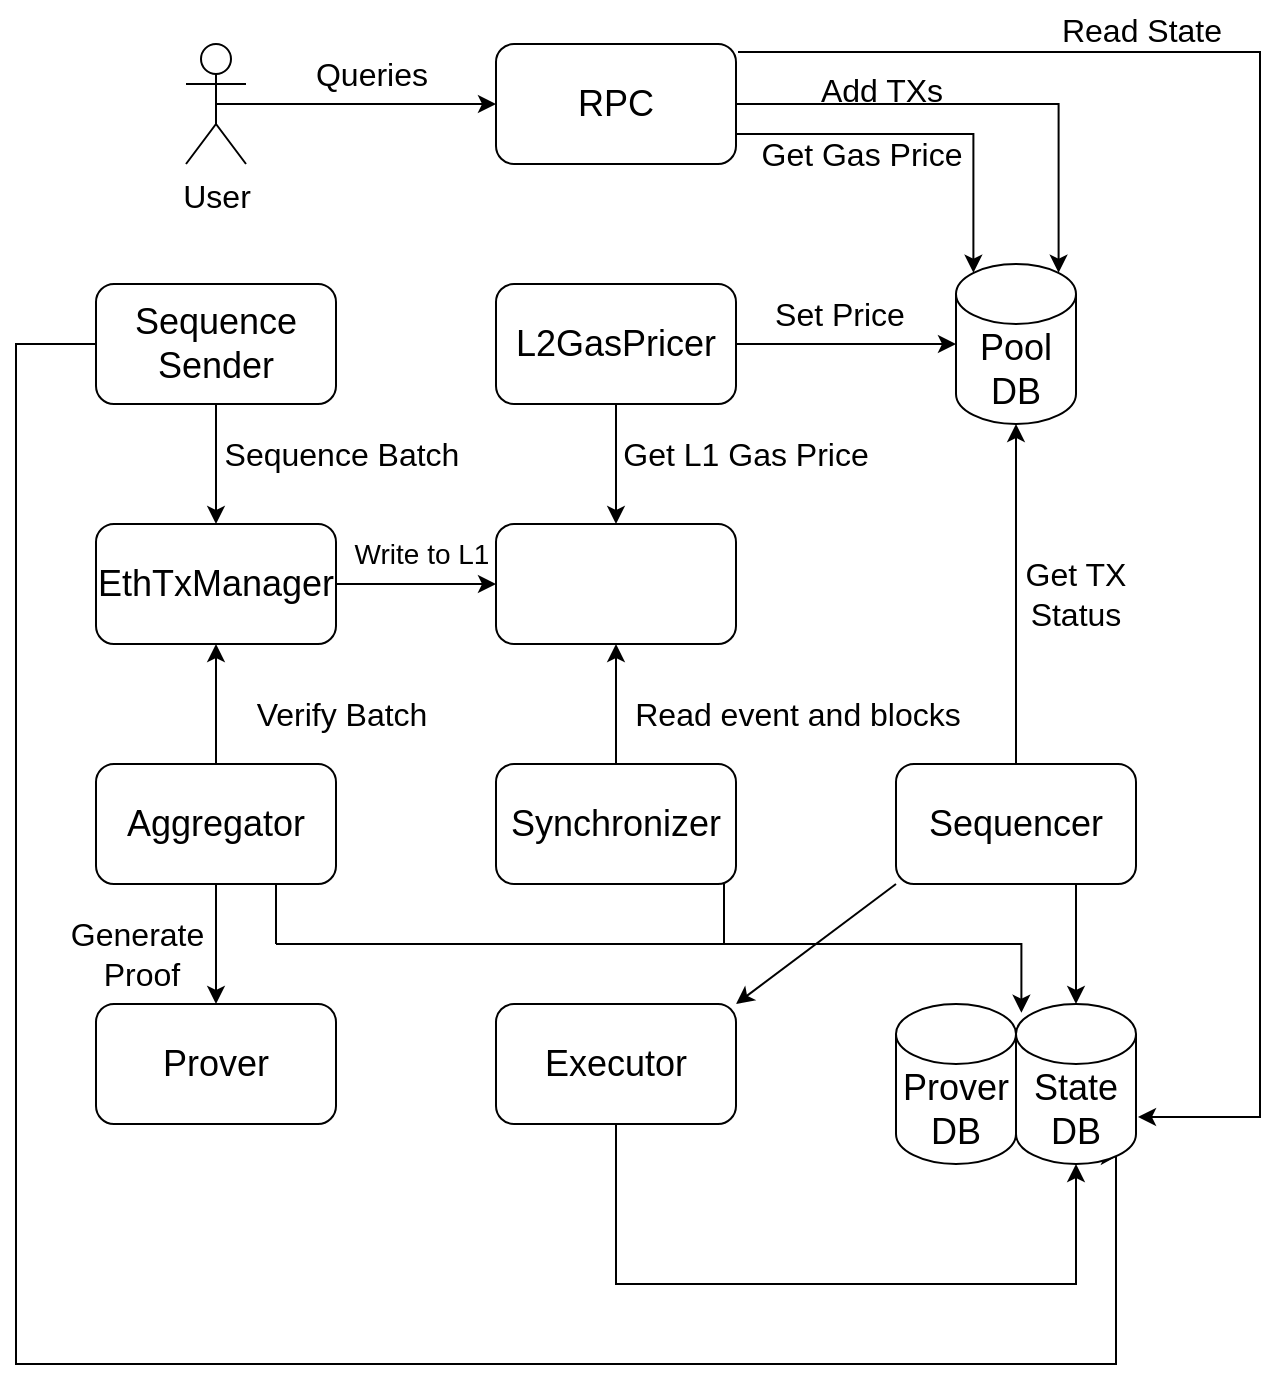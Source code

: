 <mxfile version="22.0.8" type="github">
  <diagram name="Seite-1" id="ctPRN7lzQkImWbuTeIN_">
    <mxGraphModel dx="1272" dy="869" grid="1" gridSize="10" guides="1" tooltips="1" connect="1" arrows="1" fold="1" page="1" pageScale="1" pageWidth="827" pageHeight="1169" math="0" shadow="0">
      <root>
        <mxCell id="0" />
        <mxCell id="1" parent="0" />
        <mxCell id="so5qSwu_u652vApf3bPR-27" style="edgeStyle=orthogonalEdgeStyle;rounded=0;orthogonalLoop=1;jettySize=auto;html=1;exitX=1;exitY=0;exitDx=0;exitDy=0;entryX=1;entryY=0;entryDx=0;entryDy=52.5;entryPerimeter=0;" edge="1" parent="1">
          <mxGeometry relative="1" as="geometry">
            <mxPoint x="601" y="636.5" as="targetPoint" />
            <mxPoint x="401" y="104" as="sourcePoint" />
            <Array as="points">
              <mxPoint x="662" y="104" />
              <mxPoint x="662" y="636" />
            </Array>
          </mxGeometry>
        </mxCell>
        <mxCell id="so5qSwu_u652vApf3bPR-1" value="&lt;font style=&quot;font-size: 18px;&quot;&gt;RPC&lt;/font&gt;" style="rounded=1;whiteSpace=wrap;html=1;fontSize=18;" vertex="1" parent="1">
          <mxGeometry x="280" y="100" width="120" height="60" as="geometry" />
        </mxCell>
        <mxCell id="so5qSwu_u652vApf3bPR-30" style="edgeStyle=orthogonalEdgeStyle;rounded=0;orthogonalLoop=1;jettySize=auto;html=1;exitX=0.5;exitY=1;exitDx=0;exitDy=0;entryX=0.5;entryY=0;entryDx=0;entryDy=0;" edge="1" parent="1" source="so5qSwu_u652vApf3bPR-2" target="so5qSwu_u652vApf3bPR-3">
          <mxGeometry relative="1" as="geometry" />
        </mxCell>
        <mxCell id="so5qSwu_u652vApf3bPR-2" value="&lt;font style=&quot;font-size: 18px;&quot;&gt;L2GasPricer&lt;/font&gt;" style="rounded=1;whiteSpace=wrap;html=1;fontSize=18;" vertex="1" parent="1">
          <mxGeometry x="280" y="220" width="120" height="60" as="geometry" />
        </mxCell>
        <mxCell id="so5qSwu_u652vApf3bPR-4" value="" style="rounded=1;whiteSpace=wrap;html=1;fontSize=18;" vertex="1" parent="1">
          <mxGeometry x="280" y="340" width="120" height="60" as="geometry" />
        </mxCell>
        <mxCell id="so5qSwu_u652vApf3bPR-3" value="" style="shape=image;verticalLabelPosition=bottom;labelBackgroundColor=default;verticalAlign=top;aspect=fixed;imageAspect=0;image=https://master-7rqtwti-vx5gsfvi2i4ce.us-2.platformsh.site/sites/default/files/2020-06/ethereum-logo1_1.png;fontSize=18;" vertex="1" parent="1">
          <mxGeometry x="314" y="340" width="52" height="58.75" as="geometry" />
        </mxCell>
        <mxCell id="so5qSwu_u652vApf3bPR-39" style="edgeStyle=orthogonalEdgeStyle;rounded=0;orthogonalLoop=1;jettySize=auto;html=1;exitX=0.5;exitY=0;exitDx=0;exitDy=0;entryX=0.5;entryY=1;entryDx=0;entryDy=0;" edge="1" parent="1" source="so5qSwu_u652vApf3bPR-5" target="so5qSwu_u652vApf3bPR-4">
          <mxGeometry relative="1" as="geometry" />
        </mxCell>
        <mxCell id="so5qSwu_u652vApf3bPR-5" value="Synchronizer" style="rounded=1;whiteSpace=wrap;html=1;fontSize=18;" vertex="1" parent="1">
          <mxGeometry x="280" y="460" width="120" height="60" as="geometry" />
        </mxCell>
        <mxCell id="so5qSwu_u652vApf3bPR-16" style="rounded=0;orthogonalLoop=1;jettySize=auto;html=1;exitX=0;exitY=1;exitDx=0;exitDy=0;entryX=1;entryY=0;entryDx=0;entryDy=0;" edge="1" parent="1" source="so5qSwu_u652vApf3bPR-6" target="so5qSwu_u652vApf3bPR-15">
          <mxGeometry relative="1" as="geometry" />
        </mxCell>
        <mxCell id="so5qSwu_u652vApf3bPR-6" value="Sequencer" style="rounded=1;whiteSpace=wrap;html=1;fontSize=18;" vertex="1" parent="1">
          <mxGeometry x="480" y="460" width="120" height="60" as="geometry" />
        </mxCell>
        <mxCell id="so5qSwu_u652vApf3bPR-33" style="edgeStyle=orthogonalEdgeStyle;rounded=0;orthogonalLoop=1;jettySize=auto;html=1;exitX=0.5;exitY=0;exitDx=0;exitDy=0;entryX=0.5;entryY=1;entryDx=0;entryDy=0;" edge="1" parent="1" source="so5qSwu_u652vApf3bPR-7" target="so5qSwu_u652vApf3bPR-8">
          <mxGeometry relative="1" as="geometry" />
        </mxCell>
        <mxCell id="so5qSwu_u652vApf3bPR-34" style="edgeStyle=orthogonalEdgeStyle;rounded=0;orthogonalLoop=1;jettySize=auto;html=1;exitX=0.5;exitY=1;exitDx=0;exitDy=0;entryX=0.5;entryY=0;entryDx=0;entryDy=0;" edge="1" parent="1" source="so5qSwu_u652vApf3bPR-7" target="so5qSwu_u652vApf3bPR-14">
          <mxGeometry relative="1" as="geometry" />
        </mxCell>
        <mxCell id="so5qSwu_u652vApf3bPR-7" value="Aggregator" style="rounded=1;whiteSpace=wrap;html=1;fontSize=18;" vertex="1" parent="1">
          <mxGeometry x="80" y="460" width="120" height="60" as="geometry" />
        </mxCell>
        <mxCell id="so5qSwu_u652vApf3bPR-31" style="edgeStyle=orthogonalEdgeStyle;rounded=0;orthogonalLoop=1;jettySize=auto;html=1;exitX=1;exitY=0.5;exitDx=0;exitDy=0;entryX=0;entryY=0.5;entryDx=0;entryDy=0;" edge="1" parent="1" source="so5qSwu_u652vApf3bPR-8" target="so5qSwu_u652vApf3bPR-4">
          <mxGeometry relative="1" as="geometry" />
        </mxCell>
        <mxCell id="so5qSwu_u652vApf3bPR-8" value="EthTxManager" style="rounded=1;whiteSpace=wrap;html=1;fontSize=18;" vertex="1" parent="1">
          <mxGeometry x="80" y="340" width="120" height="60" as="geometry" />
        </mxCell>
        <mxCell id="so5qSwu_u652vApf3bPR-32" style="edgeStyle=orthogonalEdgeStyle;rounded=0;orthogonalLoop=1;jettySize=auto;html=1;exitX=0.5;exitY=1;exitDx=0;exitDy=0;entryX=0.5;entryY=0;entryDx=0;entryDy=0;" edge="1" parent="1" source="so5qSwu_u652vApf3bPR-9" target="so5qSwu_u652vApf3bPR-8">
          <mxGeometry relative="1" as="geometry" />
        </mxCell>
        <mxCell id="so5qSwu_u652vApf3bPR-41" style="edgeStyle=orthogonalEdgeStyle;rounded=0;orthogonalLoop=1;jettySize=auto;html=1;exitX=0;exitY=0.5;exitDx=0;exitDy=0;entryX=0.855;entryY=1;entryDx=0;entryDy=-4.35;entryPerimeter=0;" edge="1" parent="1" source="so5qSwu_u652vApf3bPR-9" target="so5qSwu_u652vApf3bPR-10">
          <mxGeometry relative="1" as="geometry">
            <mxPoint x="180" y="1182.667" as="targetPoint" />
            <Array as="points">
              <mxPoint x="40" y="250" />
              <mxPoint x="40" y="760" />
              <mxPoint x="590" y="760" />
              <mxPoint x="590" y="656" />
            </Array>
          </mxGeometry>
        </mxCell>
        <mxCell id="so5qSwu_u652vApf3bPR-9" value="Sequence&lt;br&gt;Sender" style="rounded=1;whiteSpace=wrap;html=1;fontSize=18;" vertex="1" parent="1">
          <mxGeometry x="80" y="220" width="120" height="60" as="geometry" />
        </mxCell>
        <mxCell id="so5qSwu_u652vApf3bPR-10" value="State&lt;br style=&quot;font-size: 18px;&quot;&gt;DB" style="shape=cylinder3;whiteSpace=wrap;html=1;boundedLbl=1;backgroundOutline=1;size=15;fontSize=18;" vertex="1" parent="1">
          <mxGeometry x="540" y="580" width="60" height="80" as="geometry" />
        </mxCell>
        <mxCell id="so5qSwu_u652vApf3bPR-11" value="Prover&lt;br style=&quot;font-size: 18px;&quot;&gt;DB" style="shape=cylinder3;whiteSpace=wrap;html=1;boundedLbl=1;backgroundOutline=1;size=15;fontSize=18;" vertex="1" parent="1">
          <mxGeometry x="480" y="580" width="60" height="80" as="geometry" />
        </mxCell>
        <mxCell id="so5qSwu_u652vApf3bPR-14" value="Prover" style="rounded=1;whiteSpace=wrap;html=1;fontSize=18;" vertex="1" parent="1">
          <mxGeometry x="80" y="580" width="120" height="60" as="geometry" />
        </mxCell>
        <mxCell id="so5qSwu_u652vApf3bPR-35" style="edgeStyle=orthogonalEdgeStyle;rounded=0;orthogonalLoop=1;jettySize=auto;html=1;exitX=0.5;exitY=1;exitDx=0;exitDy=0;entryX=0.5;entryY=1;entryDx=0;entryDy=0;entryPerimeter=0;" edge="1" parent="1" source="so5qSwu_u652vApf3bPR-15" target="so5qSwu_u652vApf3bPR-10">
          <mxGeometry relative="1" as="geometry">
            <mxPoint x="570" y="740" as="targetPoint" />
            <Array as="points">
              <mxPoint x="340" y="720" />
              <mxPoint x="570" y="720" />
            </Array>
          </mxGeometry>
        </mxCell>
        <mxCell id="so5qSwu_u652vApf3bPR-15" value="Executor" style="rounded=1;whiteSpace=wrap;html=1;fontSize=18;" vertex="1" parent="1">
          <mxGeometry x="280" y="580" width="120" height="60" as="geometry" />
        </mxCell>
        <mxCell id="so5qSwu_u652vApf3bPR-17" style="edgeStyle=orthogonalEdgeStyle;rounded=0;orthogonalLoop=1;jettySize=auto;html=1;exitX=0.75;exitY=1;exitDx=0;exitDy=0;entryX=0.5;entryY=0;entryDx=0;entryDy=0;entryPerimeter=0;" edge="1" parent="1" source="so5qSwu_u652vApf3bPR-6" target="so5qSwu_u652vApf3bPR-10">
          <mxGeometry relative="1" as="geometry" />
        </mxCell>
        <mxCell id="so5qSwu_u652vApf3bPR-18" value="Pool&lt;br style=&quot;font-size: 18px;&quot;&gt;DB" style="shape=cylinder3;whiteSpace=wrap;html=1;boundedLbl=1;backgroundOutline=1;size=15;fontSize=18;" vertex="1" parent="1">
          <mxGeometry x="510" y="210" width="60" height="80" as="geometry" />
        </mxCell>
        <mxCell id="so5qSwu_u652vApf3bPR-21" style="edgeStyle=orthogonalEdgeStyle;rounded=0;orthogonalLoop=1;jettySize=auto;html=1;exitX=0.5;exitY=0.5;exitDx=0;exitDy=0;exitPerimeter=0;entryX=0;entryY=0.5;entryDx=0;entryDy=0;" edge="1" parent="1" source="so5qSwu_u652vApf3bPR-19" target="so5qSwu_u652vApf3bPR-1">
          <mxGeometry relative="1" as="geometry" />
        </mxCell>
        <mxCell id="so5qSwu_u652vApf3bPR-19" value="&lt;font style=&quot;font-size: 16px;&quot;&gt;User&lt;/font&gt;" style="shape=umlActor;verticalLabelPosition=bottom;verticalAlign=top;html=1;outlineConnect=0;" vertex="1" parent="1">
          <mxGeometry x="125" y="100" width="30" height="60" as="geometry" />
        </mxCell>
        <mxCell id="so5qSwu_u652vApf3bPR-23" style="edgeStyle=orthogonalEdgeStyle;rounded=0;orthogonalLoop=1;jettySize=auto;html=1;exitX=1;exitY=0.75;exitDx=0;exitDy=0;entryX=0.145;entryY=0;entryDx=0;entryDy=4.35;entryPerimeter=0;" edge="1" parent="1" source="so5qSwu_u652vApf3bPR-1" target="so5qSwu_u652vApf3bPR-18">
          <mxGeometry relative="1" as="geometry" />
        </mxCell>
        <mxCell id="so5qSwu_u652vApf3bPR-28" style="edgeStyle=orthogonalEdgeStyle;rounded=0;orthogonalLoop=1;jettySize=auto;html=1;exitX=0.5;exitY=0;exitDx=0;exitDy=0;entryX=0.5;entryY=1;entryDx=0;entryDy=0;entryPerimeter=0;" edge="1" parent="1" source="so5qSwu_u652vApf3bPR-6" target="so5qSwu_u652vApf3bPR-18">
          <mxGeometry relative="1" as="geometry" />
        </mxCell>
        <mxCell id="so5qSwu_u652vApf3bPR-29" style="edgeStyle=orthogonalEdgeStyle;rounded=0;orthogonalLoop=1;jettySize=auto;html=1;exitX=1;exitY=0.5;exitDx=0;exitDy=0;entryX=0.855;entryY=0;entryDx=0;entryDy=4.35;entryPerimeter=0;" edge="1" parent="1" source="so5qSwu_u652vApf3bPR-1" target="so5qSwu_u652vApf3bPR-18">
          <mxGeometry relative="1" as="geometry" />
        </mxCell>
        <mxCell id="so5qSwu_u652vApf3bPR-37" style="edgeStyle=orthogonalEdgeStyle;rounded=0;orthogonalLoop=1;jettySize=auto;html=1;exitX=1;exitY=1;exitDx=0;exitDy=0;entryX=0.145;entryY=0;entryDx=0;entryDy=4.35;entryPerimeter=0;" edge="1" parent="1">
          <mxGeometry relative="1" as="geometry">
            <mxPoint x="394" y="520" as="sourcePoint" />
            <mxPoint x="542.7" y="584.35" as="targetPoint" />
            <Array as="points">
              <mxPoint x="394" y="550" />
              <mxPoint x="543" y="550" />
            </Array>
          </mxGeometry>
        </mxCell>
        <mxCell id="so5qSwu_u652vApf3bPR-43" style="edgeStyle=orthogonalEdgeStyle;rounded=0;orthogonalLoop=1;jettySize=auto;html=1;exitX=1;exitY=0.5;exitDx=0;exitDy=0;entryX=0;entryY=0.5;entryDx=0;entryDy=0;entryPerimeter=0;" edge="1" parent="1" source="so5qSwu_u652vApf3bPR-2" target="so5qSwu_u652vApf3bPR-18">
          <mxGeometry relative="1" as="geometry" />
        </mxCell>
        <mxCell id="so5qSwu_u652vApf3bPR-49" value="" style="endArrow=none;html=1;rounded=0;exitX=0.75;exitY=1;exitDx=0;exitDy=0;" edge="1" parent="1" source="so5qSwu_u652vApf3bPR-7">
          <mxGeometry width="50" height="50" relative="1" as="geometry">
            <mxPoint x="290" y="460" as="sourcePoint" />
            <mxPoint x="170" y="550" as="targetPoint" />
          </mxGeometry>
        </mxCell>
        <mxCell id="so5qSwu_u652vApf3bPR-50" value="" style="endArrow=none;html=1;rounded=0;" edge="1" parent="1">
          <mxGeometry width="50" height="50" relative="1" as="geometry">
            <mxPoint x="400" y="550" as="sourcePoint" />
            <mxPoint x="170" y="550" as="targetPoint" />
          </mxGeometry>
        </mxCell>
        <mxCell id="so5qSwu_u652vApf3bPR-51" value="&lt;font style=&quot;font-size: 16px;&quot;&gt;Set Price&lt;/font&gt;" style="text;html=1;strokeColor=none;fillColor=none;align=center;verticalAlign=middle;whiteSpace=wrap;rounded=0;" vertex="1" parent="1">
          <mxGeometry x="414" y="220" width="76" height="30" as="geometry" />
        </mxCell>
        <mxCell id="so5qSwu_u652vApf3bPR-52" value="&lt;font style=&quot;font-size: 16px;&quot;&gt;Get Gas Price&lt;/font&gt;" style="text;html=1;strokeColor=none;fillColor=none;align=center;verticalAlign=middle;whiteSpace=wrap;rounded=0;" vertex="1" parent="1">
          <mxGeometry x="400" y="140" width="126" height="30" as="geometry" />
        </mxCell>
        <mxCell id="so5qSwu_u652vApf3bPR-54" value="&lt;font style=&quot;font-size: 16px;&quot;&gt;Add TXs&lt;/font&gt;" style="text;html=1;strokeColor=none;fillColor=none;align=center;verticalAlign=middle;whiteSpace=wrap;rounded=0;" vertex="1" parent="1">
          <mxGeometry x="410" y="108" width="126" height="30" as="geometry" />
        </mxCell>
        <mxCell id="so5qSwu_u652vApf3bPR-56" value="&lt;font style=&quot;font-size: 16px;&quot;&gt;Read State&lt;/font&gt;" style="text;html=1;strokeColor=none;fillColor=none;align=center;verticalAlign=middle;whiteSpace=wrap;rounded=0;" vertex="1" parent="1">
          <mxGeometry x="540" y="78" width="126" height="30" as="geometry" />
        </mxCell>
        <mxCell id="so5qSwu_u652vApf3bPR-57" value="&lt;font style=&quot;font-size: 16px;&quot;&gt;Sequence Batch&lt;/font&gt;" style="text;html=1;strokeColor=none;fillColor=none;align=center;verticalAlign=middle;whiteSpace=wrap;rounded=0;" vertex="1" parent="1">
          <mxGeometry x="140" y="290" width="126" height="30" as="geometry" />
        </mxCell>
        <mxCell id="so5qSwu_u652vApf3bPR-58" value="&lt;font style=&quot;font-size: 16px;&quot;&gt;Verify Batch&lt;/font&gt;" style="text;html=1;strokeColor=none;fillColor=none;align=center;verticalAlign=middle;whiteSpace=wrap;rounded=0;" vertex="1" parent="1">
          <mxGeometry x="140" y="420" width="126" height="30" as="geometry" />
        </mxCell>
        <mxCell id="so5qSwu_u652vApf3bPR-61" value="&lt;font style=&quot;font-size: 14px;&quot;&gt;Write to L1&lt;/font&gt;" style="text;html=1;strokeColor=none;fillColor=none;align=center;verticalAlign=middle;whiteSpace=wrap;rounded=0;" vertex="1" parent="1">
          <mxGeometry x="180" y="340" width="126" height="30" as="geometry" />
        </mxCell>
        <mxCell id="so5qSwu_u652vApf3bPR-63" value="&lt;font style=&quot;font-size: 16px;&quot;&gt;Get TX Status&lt;/font&gt;" style="text;html=1;strokeColor=none;fillColor=none;align=center;verticalAlign=middle;whiteSpace=wrap;rounded=0;" vertex="1" parent="1">
          <mxGeometry x="540" y="360" width="60" height="30" as="geometry" />
        </mxCell>
        <mxCell id="so5qSwu_u652vApf3bPR-64" value="&lt;font style=&quot;font-size: 16px;&quot;&gt;Get L1 Gas Price&lt;/font&gt;" style="text;html=1;strokeColor=none;fillColor=none;align=center;verticalAlign=middle;whiteSpace=wrap;rounded=0;" vertex="1" parent="1">
          <mxGeometry x="342" y="290" width="126" height="30" as="geometry" />
        </mxCell>
        <mxCell id="so5qSwu_u652vApf3bPR-65" value="&lt;font style=&quot;font-size: 16px;&quot;&gt;Queries&lt;/font&gt;" style="text;html=1;strokeColor=none;fillColor=none;align=center;verticalAlign=middle;whiteSpace=wrap;rounded=0;" vertex="1" parent="1">
          <mxGeometry x="155" y="100" width="126" height="30" as="geometry" />
        </mxCell>
        <mxCell id="so5qSwu_u652vApf3bPR-66" value="&lt;span style=&quot;font-size: 16px;&quot;&gt;Generate&amp;nbsp;&lt;br&gt;Proof&lt;br&gt;&lt;/span&gt;" style="text;html=1;strokeColor=none;fillColor=none;align=center;verticalAlign=middle;whiteSpace=wrap;rounded=0;" vertex="1" parent="1">
          <mxGeometry x="40" y="540" width="126" height="30" as="geometry" />
        </mxCell>
        <mxCell id="so5qSwu_u652vApf3bPR-67" value="&lt;font style=&quot;font-size: 16px;&quot;&gt;Read event and blocks&lt;/font&gt;" style="text;html=1;strokeColor=none;fillColor=none;align=center;verticalAlign=middle;whiteSpace=wrap;rounded=0;" vertex="1" parent="1">
          <mxGeometry x="342" y="420" width="178" height="30" as="geometry" />
        </mxCell>
      </root>
    </mxGraphModel>
  </diagram>
</mxfile>
